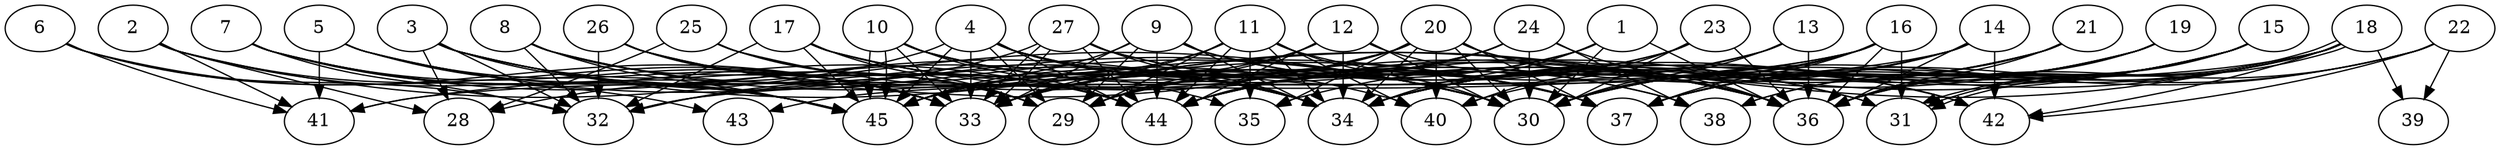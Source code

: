 // DAG automatically generated by daggen at Thu Oct  3 14:07:24 2019
// ./daggen --dot -n 45 --ccr 0.5 --fat 0.9 --regular 0.7 --density 0.7 --mindata 5242880 --maxdata 52428800 
digraph G {
  1 [size="72898560", alpha="0.10", expect_size="36449280"] 
  1 -> 30 [size ="36449280"]
  1 -> 33 [size ="36449280"]
  1 -> 34 [size ="36449280"]
  1 -> 36 [size ="36449280"]
  1 -> 44 [size ="36449280"]
  2 [size="53776384", alpha="0.09", expect_size="26888192"] 
  2 -> 28 [size ="26888192"]
  2 -> 30 [size ="26888192"]
  2 -> 33 [size ="26888192"]
  2 -> 41 [size ="26888192"]
  2 -> 45 [size ="26888192"]
  3 [size="64202752", alpha="0.07", expect_size="32101376"] 
  3 -> 28 [size ="32101376"]
  3 -> 29 [size ="32101376"]
  3 -> 30 [size ="32101376"]
  3 -> 32 [size ="32101376"]
  3 -> 34 [size ="32101376"]
  3 -> 36 [size ="32101376"]
  3 -> 45 [size ="32101376"]
  4 [size="20649984", alpha="0.17", expect_size="10324992"] 
  4 -> 28 [size ="10324992"]
  4 -> 29 [size ="10324992"]
  4 -> 30 [size ="10324992"]
  4 -> 33 [size ="10324992"]
  4 -> 34 [size ="10324992"]
  4 -> 36 [size ="10324992"]
  4 -> 37 [size ="10324992"]
  4 -> 44 [size ="10324992"]
  4 -> 45 [size ="10324992"]
  5 [size="73625600", alpha="0.15", expect_size="36812800"] 
  5 -> 30 [size ="36812800"]
  5 -> 33 [size ="36812800"]
  5 -> 35 [size ="36812800"]
  5 -> 41 [size ="36812800"]
  5 -> 45 [size ="36812800"]
  6 [size="84199424", alpha="0.01", expect_size="42099712"] 
  6 -> 32 [size ="42099712"]
  6 -> 33 [size ="42099712"]
  6 -> 41 [size ="42099712"]
  6 -> 43 [size ="42099712"]
  7 [size="34000896", alpha="0.07", expect_size="17000448"] 
  7 -> 32 [size ="17000448"]
  7 -> 33 [size ="17000448"]
  7 -> 34 [size ="17000448"]
  7 -> 44 [size ="17000448"]
  7 -> 45 [size ="17000448"]
  8 [size="57339904", alpha="0.13", expect_size="28669952"] 
  8 -> 32 [size ="28669952"]
  8 -> 33 [size ="28669952"]
  8 -> 34 [size ="28669952"]
  8 -> 37 [size ="28669952"]
  8 -> 45 [size ="28669952"]
  9 [size="97228800", alpha="0.07", expect_size="48614400"] 
  9 -> 29 [size ="48614400"]
  9 -> 31 [size ="48614400"]
  9 -> 33 [size ="48614400"]
  9 -> 34 [size ="48614400"]
  9 -> 37 [size ="48614400"]
  9 -> 44 [size ="48614400"]
  9 -> 45 [size ="48614400"]
  10 [size="57253888", alpha="0.14", expect_size="28626944"] 
  10 -> 33 [size ="28626944"]
  10 -> 34 [size ="28626944"]
  10 -> 37 [size ="28626944"]
  10 -> 38 [size ="28626944"]
  10 -> 44 [size ="28626944"]
  10 -> 45 [size ="28626944"]
  10 -> 45 [size ="28626944"]
  11 [size="59979776", alpha="0.02", expect_size="29989888"] 
  11 -> 29 [size ="29989888"]
  11 -> 30 [size ="29989888"]
  11 -> 33 [size ="29989888"]
  11 -> 34 [size ="29989888"]
  11 -> 35 [size ="29989888"]
  11 -> 36 [size ="29989888"]
  11 -> 40 [size ="29989888"]
  11 -> 44 [size ="29989888"]
  11 -> 45 [size ="29989888"]
  12 [size="14168064", alpha="0.12", expect_size="7084032"] 
  12 -> 29 [size ="7084032"]
  12 -> 30 [size ="7084032"]
  12 -> 33 [size ="7084032"]
  12 -> 34 [size ="7084032"]
  12 -> 36 [size ="7084032"]
  12 -> 44 [size ="7084032"]
  13 [size="56330240", alpha="0.05", expect_size="28165120"] 
  13 -> 29 [size ="28165120"]
  13 -> 30 [size ="28165120"]
  13 -> 34 [size ="28165120"]
  13 -> 36 [size ="28165120"]
  14 [size="88524800", alpha="0.13", expect_size="44262400"] 
  14 -> 30 [size ="44262400"]
  14 -> 34 [size ="44262400"]
  14 -> 36 [size ="44262400"]
  14 -> 42 [size ="44262400"]
  14 -> 43 [size ="44262400"]
  14 -> 44 [size ="44262400"]
  15 [size="75880448", alpha="0.19", expect_size="37940224"] 
  15 -> 31 [size ="37940224"]
  15 -> 34 [size ="37940224"]
  15 -> 36 [size ="37940224"]
  15 -> 37 [size ="37940224"]
  15 -> 38 [size ="37940224"]
  15 -> 40 [size ="37940224"]
  15 -> 44 [size ="37940224"]
  16 [size="50505728", alpha="0.01", expect_size="25252864"] 
  16 -> 30 [size ="25252864"]
  16 -> 31 [size ="25252864"]
  16 -> 32 [size ="25252864"]
  16 -> 34 [size ="25252864"]
  16 -> 36 [size ="25252864"]
  16 -> 37 [size ="25252864"]
  16 -> 41 [size ="25252864"]
  17 [size="57210880", alpha="0.10", expect_size="28605440"] 
  17 -> 29 [size ="28605440"]
  17 -> 30 [size ="28605440"]
  17 -> 31 [size ="28605440"]
  17 -> 32 [size ="28605440"]
  17 -> 34 [size ="28605440"]
  17 -> 45 [size ="28605440"]
  18 [size="91707392", alpha="0.01", expect_size="45853696"] 
  18 -> 30 [size ="45853696"]
  18 -> 31 [size ="45853696"]
  18 -> 31 [size ="45853696"]
  18 -> 33 [size ="45853696"]
  18 -> 34 [size ="45853696"]
  18 -> 36 [size ="45853696"]
  18 -> 37 [size ="45853696"]
  18 -> 39 [size ="45853696"]
  18 -> 42 [size ="45853696"]
  18 -> 45 [size ="45853696"]
  19 [size="56795136", alpha="0.08", expect_size="28397568"] 
  19 -> 30 [size ="28397568"]
  19 -> 34 [size ="28397568"]
  19 -> 36 [size ="28397568"]
  19 -> 37 [size ="28397568"]
  19 -> 38 [size ="28397568"]
  19 -> 44 [size ="28397568"]
  20 [size="88842240", alpha="0.18", expect_size="44421120"] 
  20 -> 29 [size ="44421120"]
  20 -> 30 [size ="44421120"]
  20 -> 32 [size ="44421120"]
  20 -> 33 [size ="44421120"]
  20 -> 34 [size ="44421120"]
  20 -> 35 [size ="44421120"]
  20 -> 36 [size ="44421120"]
  20 -> 37 [size ="44421120"]
  20 -> 40 [size ="44421120"]
  20 -> 41 [size ="44421120"]
  20 -> 42 [size ="44421120"]
  21 [size="62363648", alpha="0.01", expect_size="31181824"] 
  21 -> 30 [size ="31181824"]
  21 -> 34 [size ="31181824"]
  21 -> 35 [size ="31181824"]
  21 -> 36 [size ="31181824"]
  21 -> 37 [size ="31181824"]
  22 [size="71004160", alpha="0.13", expect_size="35502080"] 
  22 -> 30 [size ="35502080"]
  22 -> 36 [size ="35502080"]
  22 -> 37 [size ="35502080"]
  22 -> 39 [size ="35502080"]
  22 -> 42 [size ="35502080"]
  23 [size="32753664", alpha="0.17", expect_size="16376832"] 
  23 -> 30 [size ="16376832"]
  23 -> 33 [size ="16376832"]
  23 -> 36 [size ="16376832"]
  23 -> 40 [size ="16376832"]
  23 -> 44 [size ="16376832"]
  24 [size="57063424", alpha="0.02", expect_size="28531712"] 
  24 -> 30 [size ="28531712"]
  24 -> 33 [size ="28531712"]
  24 -> 36 [size ="28531712"]
  24 -> 38 [size ="28531712"]
  24 -> 44 [size ="28531712"]
  24 -> 45 [size ="28531712"]
  25 [size="21788672", alpha="0.02", expect_size="10894336"] 
  25 -> 28 [size ="10894336"]
  25 -> 29 [size ="10894336"]
  25 -> 36 [size ="10894336"]
  25 -> 44 [size ="10894336"]
  26 [size="18032640", alpha="0.16", expect_size="9016320"] 
  26 -> 29 [size ="9016320"]
  26 -> 32 [size ="9016320"]
  26 -> 33 [size ="9016320"]
  26 -> 37 [size ="9016320"]
  26 -> 40 [size ="9016320"]
  26 -> 44 [size ="9016320"]
  27 [size="22081536", alpha="0.16", expect_size="11040768"] 
  27 -> 32 [size ="11040768"]
  27 -> 33 [size ="11040768"]
  27 -> 33 [size ="11040768"]
  27 -> 34 [size ="11040768"]
  27 -> 38 [size ="11040768"]
  27 -> 42 [size ="11040768"]
  27 -> 44 [size ="11040768"]
  28 [size="71292928", alpha="0.06", expect_size="35646464"] 
  29 [size="77355008", alpha="0.14", expect_size="38677504"] 
  30 [size="22145024", alpha="0.11", expect_size="11072512"] 
  31 [size="12965888", alpha="0.20", expect_size="6482944"] 
  32 [size="17860608", alpha="0.09", expect_size="8930304"] 
  33 [size="80119808", alpha="0.08", expect_size="40059904"] 
  34 [size="64718848", alpha="0.03", expect_size="32359424"] 
  35 [size="76193792", alpha="0.13", expect_size="38096896"] 
  36 [size="83312640", alpha="0.10", expect_size="41656320"] 
  37 [size="65419264", alpha="0.18", expect_size="32709632"] 
  38 [size="46030848", alpha="0.03", expect_size="23015424"] 
  39 [size="72003584", alpha="0.18", expect_size="36001792"] 
  40 [size="41334784", alpha="0.09", expect_size="20667392"] 
  41 [size="95168512", alpha="0.11", expect_size="47584256"] 
  42 [size="94253056", alpha="0.06", expect_size="47126528"] 
  43 [size="42272768", alpha="0.06", expect_size="21136384"] 
  44 [size="79448064", alpha="0.16", expect_size="39724032"] 
  45 [size="95072256", alpha="0.08", expect_size="47536128"] 
}
